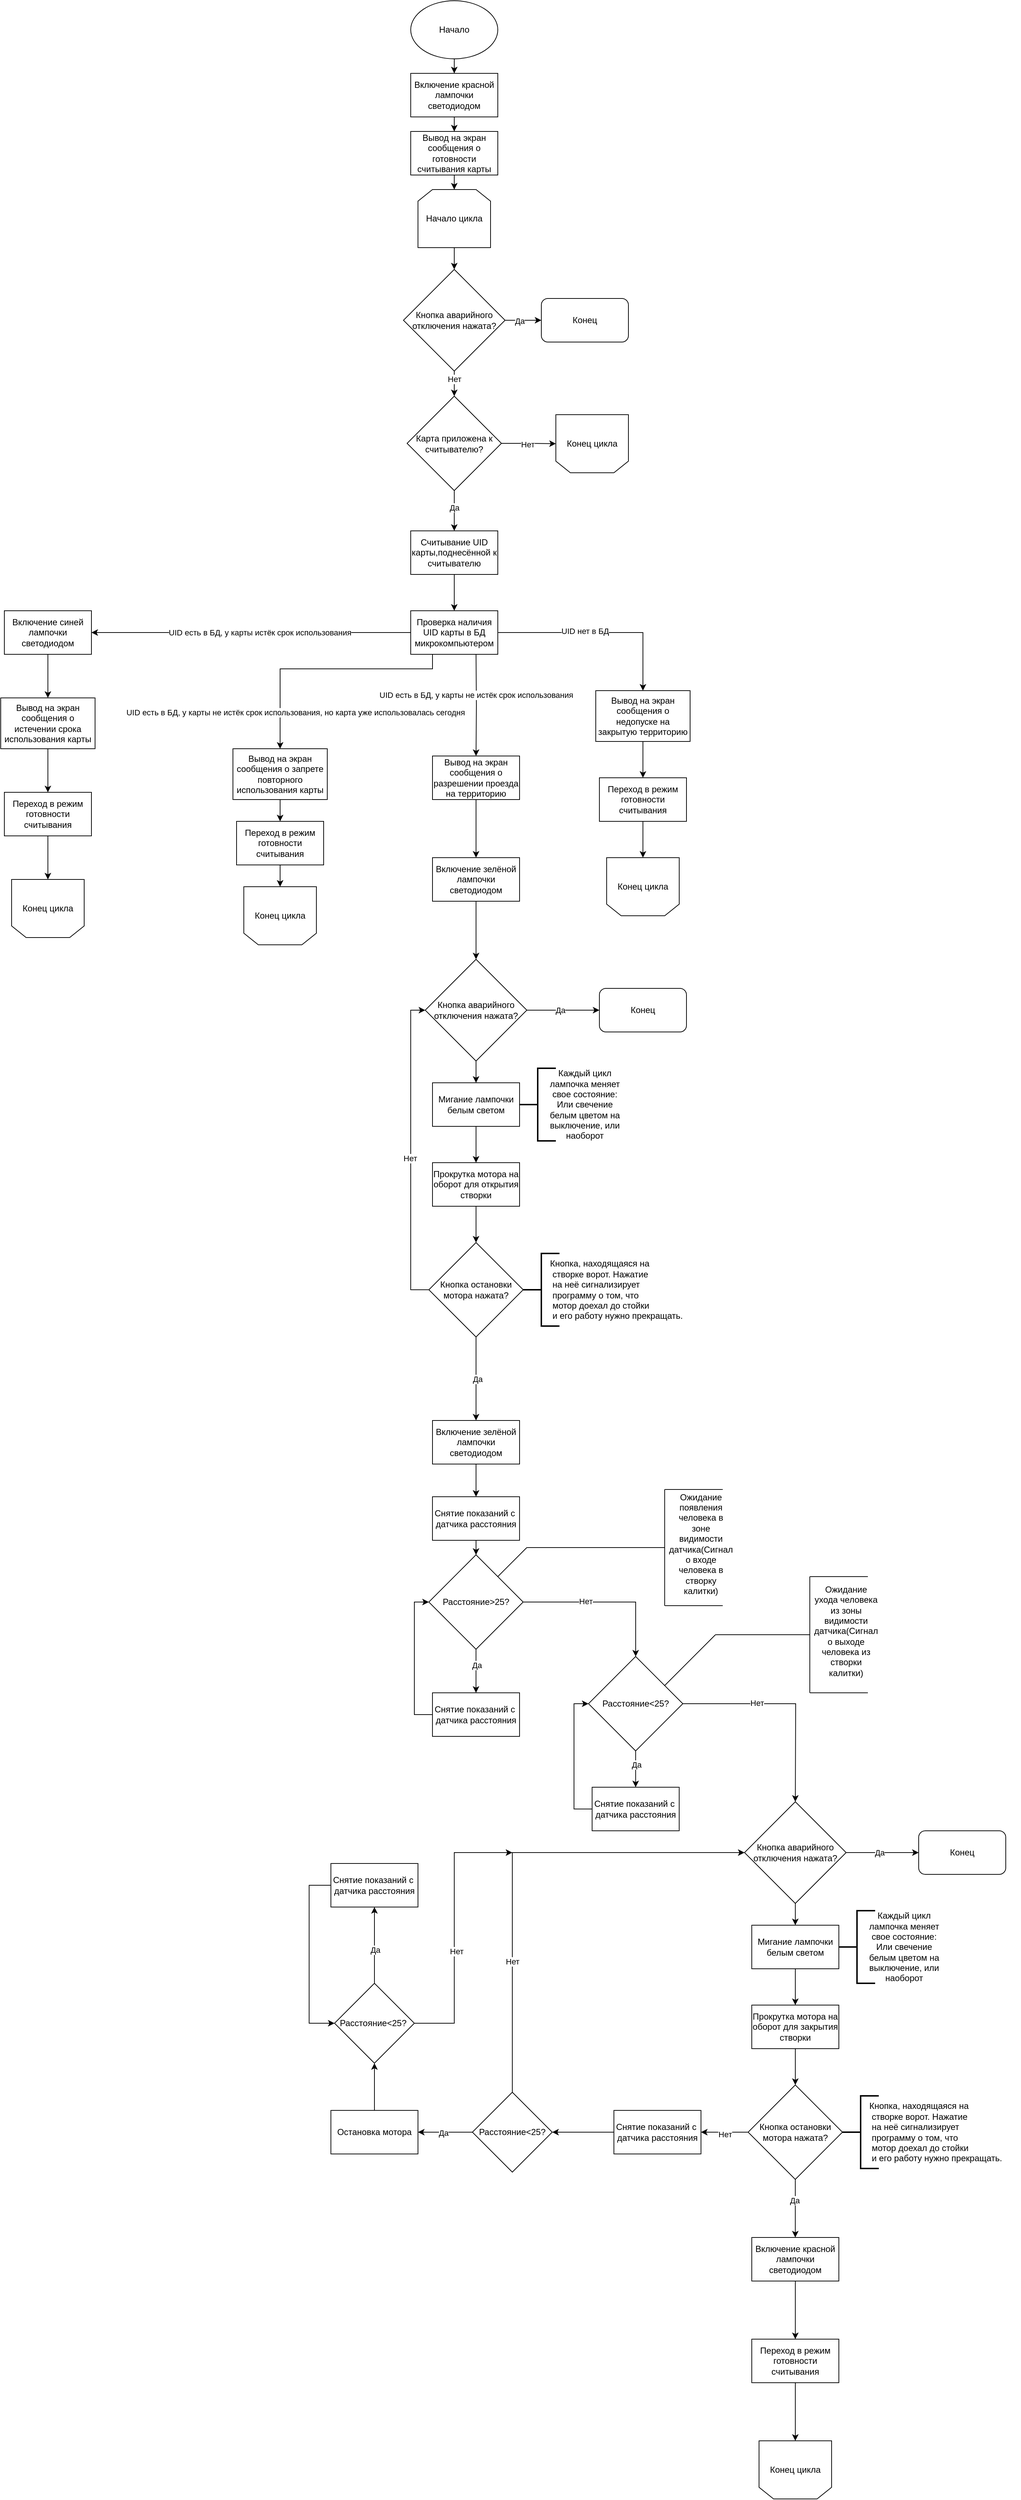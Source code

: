 <mxfile version="26.0.8">
  <diagram name="Страница — 1" id="VTpUu14SS6Ktj-Iox-bN">
    <mxGraphModel dx="2560" dy="979" grid="1" gridSize="10" guides="1" tooltips="1" connect="1" arrows="1" fold="1" page="1" pageScale="1" pageWidth="827" pageHeight="1169" math="0" shadow="0">
      <root>
        <mxCell id="0" />
        <mxCell id="1" parent="0" />
        <mxCell id="Hen97qG7PZyWvNh6N_9h-62" value="" style="edgeStyle=orthogonalEdgeStyle;rounded=0;orthogonalLoop=1;jettySize=auto;html=1;" edge="1" parent="1" source="Hen97qG7PZyWvNh6N_9h-1" target="Hen97qG7PZyWvNh6N_9h-61">
          <mxGeometry relative="1" as="geometry" />
        </mxCell>
        <mxCell id="Hen97qG7PZyWvNh6N_9h-1" value="Начало" style="ellipse;whiteSpace=wrap;html=1;" vertex="1" parent="1">
          <mxGeometry x="340" width="120" height="80" as="geometry" />
        </mxCell>
        <mxCell id="Hen97qG7PZyWvNh6N_9h-5" value="" style="edgeStyle=orthogonalEdgeStyle;rounded=0;orthogonalLoop=1;jettySize=auto;html=1;" edge="1" parent="1" source="Hen97qG7PZyWvNh6N_9h-2" target="Hen97qG7PZyWvNh6N_9h-4">
          <mxGeometry relative="1" as="geometry" />
        </mxCell>
        <mxCell id="Hen97qG7PZyWvNh6N_9h-2" value="Начало цикла" style="shape=loopLimit;whiteSpace=wrap;html=1;" vertex="1" parent="1">
          <mxGeometry x="350" y="260" width="100" height="80" as="geometry" />
        </mxCell>
        <mxCell id="Hen97qG7PZyWvNh6N_9h-7" value="" style="edgeStyle=orthogonalEdgeStyle;rounded=0;orthogonalLoop=1;jettySize=auto;html=1;" edge="1" parent="1" source="Hen97qG7PZyWvNh6N_9h-4" target="Hen97qG7PZyWvNh6N_9h-6">
          <mxGeometry relative="1" as="geometry" />
        </mxCell>
        <mxCell id="Hen97qG7PZyWvNh6N_9h-8" value="Да" style="edgeLabel;html=1;align=center;verticalAlign=middle;resizable=0;points=[];" vertex="1" connectable="0" parent="Hen97qG7PZyWvNh6N_9h-7">
          <mxGeometry x="-0.2" y="-1" relative="1" as="geometry">
            <mxPoint as="offset" />
          </mxGeometry>
        </mxCell>
        <mxCell id="Hen97qG7PZyWvNh6N_9h-10" value="" style="edgeStyle=orthogonalEdgeStyle;rounded=0;orthogonalLoop=1;jettySize=auto;html=1;" edge="1" parent="1" source="Hen97qG7PZyWvNh6N_9h-4" target="Hen97qG7PZyWvNh6N_9h-9">
          <mxGeometry relative="1" as="geometry" />
        </mxCell>
        <mxCell id="Hen97qG7PZyWvNh6N_9h-14" value="Нет" style="edgeLabel;html=1;align=center;verticalAlign=middle;resizable=0;points=[];" vertex="1" connectable="0" parent="Hen97qG7PZyWvNh6N_9h-10">
          <mxGeometry x="-0.534" relative="1" as="geometry">
            <mxPoint as="offset" />
          </mxGeometry>
        </mxCell>
        <mxCell id="Hen97qG7PZyWvNh6N_9h-4" value="Кнопка аварийного отключения нажата?" style="rhombus;whiteSpace=wrap;html=1;" vertex="1" parent="1">
          <mxGeometry x="330" y="370" width="140" height="140" as="geometry" />
        </mxCell>
        <mxCell id="Hen97qG7PZyWvNh6N_9h-6" value="Конец" style="rounded=1;whiteSpace=wrap;html=1;" vertex="1" parent="1">
          <mxGeometry x="520" y="410" width="120" height="60" as="geometry" />
        </mxCell>
        <mxCell id="Hen97qG7PZyWvNh6N_9h-12" value="" style="edgeStyle=orthogonalEdgeStyle;rounded=0;orthogonalLoop=1;jettySize=auto;html=1;" edge="1" parent="1" source="Hen97qG7PZyWvNh6N_9h-9" target="Hen97qG7PZyWvNh6N_9h-11">
          <mxGeometry relative="1" as="geometry" />
        </mxCell>
        <mxCell id="Hen97qG7PZyWvNh6N_9h-13" value="Нет" style="edgeLabel;html=1;align=center;verticalAlign=middle;resizable=0;points=[];" vertex="1" connectable="0" parent="Hen97qG7PZyWvNh6N_9h-12">
          <mxGeometry x="-0.062" y="-1" relative="1" as="geometry">
            <mxPoint as="offset" />
          </mxGeometry>
        </mxCell>
        <mxCell id="Hen97qG7PZyWvNh6N_9h-16" value="" style="edgeStyle=orthogonalEdgeStyle;rounded=0;orthogonalLoop=1;jettySize=auto;html=1;" edge="1" parent="1" source="Hen97qG7PZyWvNh6N_9h-9" target="Hen97qG7PZyWvNh6N_9h-15">
          <mxGeometry relative="1" as="geometry" />
        </mxCell>
        <mxCell id="Hen97qG7PZyWvNh6N_9h-17" value="Да" style="edgeLabel;html=1;align=center;verticalAlign=middle;resizable=0;points=[];" vertex="1" connectable="0" parent="Hen97qG7PZyWvNh6N_9h-16">
          <mxGeometry x="-0.16" relative="1" as="geometry">
            <mxPoint as="offset" />
          </mxGeometry>
        </mxCell>
        <mxCell id="Hen97qG7PZyWvNh6N_9h-9" value="Карта приложена к считывателю?" style="rhombus;whiteSpace=wrap;html=1;" vertex="1" parent="1">
          <mxGeometry x="335" y="544.5" width="130" height="130" as="geometry" />
        </mxCell>
        <mxCell id="Hen97qG7PZyWvNh6N_9h-11" value="Конец цикла" style="shape=loopLimit;whiteSpace=wrap;html=1;direction=west;" vertex="1" parent="1">
          <mxGeometry x="540" y="570" width="100" height="80" as="geometry" />
        </mxCell>
        <mxCell id="Hen97qG7PZyWvNh6N_9h-19" value="" style="edgeStyle=orthogonalEdgeStyle;rounded=0;orthogonalLoop=1;jettySize=auto;html=1;" edge="1" parent="1" source="Hen97qG7PZyWvNh6N_9h-15" target="Hen97qG7PZyWvNh6N_9h-18">
          <mxGeometry relative="1" as="geometry" />
        </mxCell>
        <mxCell id="Hen97qG7PZyWvNh6N_9h-15" value="Считывание UID карты,поднесённой к считывателю" style="rounded=0;whiteSpace=wrap;html=1;" vertex="1" parent="1">
          <mxGeometry x="340" y="730" width="120" height="60" as="geometry" />
        </mxCell>
        <mxCell id="Hen97qG7PZyWvNh6N_9h-28" value="" style="edgeStyle=orthogonalEdgeStyle;rounded=0;orthogonalLoop=1;jettySize=auto;html=1;entryX=0.5;entryY=0;entryDx=0;entryDy=0;" edge="1" parent="1" source="Hen97qG7PZyWvNh6N_9h-18" target="Hen97qG7PZyWvNh6N_9h-34">
          <mxGeometry relative="1" as="geometry">
            <mxPoint x="600" y="870" as="targetPoint" />
          </mxGeometry>
        </mxCell>
        <mxCell id="Hen97qG7PZyWvNh6N_9h-33" value="UID нет в БД" style="edgeLabel;html=1;align=center;verticalAlign=middle;resizable=0;points=[];" vertex="1" connectable="0" parent="Hen97qG7PZyWvNh6N_9h-28">
          <mxGeometry x="-0.142" y="2" relative="1" as="geometry">
            <mxPoint as="offset" />
          </mxGeometry>
        </mxCell>
        <mxCell id="Hen97qG7PZyWvNh6N_9h-47" value="" style="edgeStyle=orthogonalEdgeStyle;rounded=0;orthogonalLoop=1;jettySize=auto;html=1;exitX=0.75;exitY=1;exitDx=0;exitDy=0;entryX=0.5;entryY=0;entryDx=0;entryDy=0;" edge="1" parent="1" target="Hen97qG7PZyWvNh6N_9h-46">
          <mxGeometry relative="1" as="geometry">
            <mxPoint x="430" y="900" as="sourcePoint" />
            <mxPoint x="440" y="1030" as="targetPoint" />
            <Array as="points" />
          </mxGeometry>
        </mxCell>
        <mxCell id="Hen97qG7PZyWvNh6N_9h-48" value="UID есть в БД, у карты не истёк срок использования" style="edgeLabel;html=1;align=center;verticalAlign=middle;resizable=0;points=[];" vertex="1" connectable="0" parent="Hen97qG7PZyWvNh6N_9h-47">
          <mxGeometry x="-0.204" y="-1" relative="1" as="geometry">
            <mxPoint as="offset" />
          </mxGeometry>
        </mxCell>
        <mxCell id="Hen97qG7PZyWvNh6N_9h-50" value="" style="edgeStyle=orthogonalEdgeStyle;rounded=0;orthogonalLoop=1;jettySize=auto;html=1;" edge="1" parent="1" source="Hen97qG7PZyWvNh6N_9h-18" target="Hen97qG7PZyWvNh6N_9h-49">
          <mxGeometry relative="1" as="geometry" />
        </mxCell>
        <mxCell id="Hen97qG7PZyWvNh6N_9h-51" value="UID есть в БД, у карты истёк срок использования" style="edgeLabel;html=1;align=center;verticalAlign=middle;resizable=0;points=[];" vertex="1" connectable="0" parent="Hen97qG7PZyWvNh6N_9h-50">
          <mxGeometry x="-0.096" y="2" relative="1" as="geometry">
            <mxPoint x="-9" y="-2" as="offset" />
          </mxGeometry>
        </mxCell>
        <mxCell id="Hen97qG7PZyWvNh6N_9h-18" value="Проверка наличия UID карты в БД микрокомпьютером" style="rounded=0;whiteSpace=wrap;html=1;" vertex="1" parent="1">
          <mxGeometry x="340" y="840" width="120" height="60" as="geometry" />
        </mxCell>
        <mxCell id="Hen97qG7PZyWvNh6N_9h-39" value="" style="edgeStyle=orthogonalEdgeStyle;rounded=0;orthogonalLoop=1;jettySize=auto;html=1;" edge="1" parent="1" source="Hen97qG7PZyWvNh6N_9h-34" target="Hen97qG7PZyWvNh6N_9h-36">
          <mxGeometry relative="1" as="geometry" />
        </mxCell>
        <mxCell id="Hen97qG7PZyWvNh6N_9h-34" value="Вывод на экран сообщения о недопуске на закрытую территорию" style="rounded=0;whiteSpace=wrap;html=1;" vertex="1" parent="1">
          <mxGeometry x="595" y="950" width="130" height="70" as="geometry" />
        </mxCell>
        <mxCell id="Hen97qG7PZyWvNh6N_9h-40" value="" style="edgeStyle=orthogonalEdgeStyle;rounded=0;orthogonalLoop=1;jettySize=auto;html=1;" edge="1" parent="1" source="Hen97qG7PZyWvNh6N_9h-36" target="Hen97qG7PZyWvNh6N_9h-38">
          <mxGeometry relative="1" as="geometry" />
        </mxCell>
        <mxCell id="Hen97qG7PZyWvNh6N_9h-36" value="Переход в режим готовности считывания" style="rounded=0;whiteSpace=wrap;html=1;" vertex="1" parent="1">
          <mxGeometry x="600" y="1070" width="120" height="60" as="geometry" />
        </mxCell>
        <mxCell id="Hen97qG7PZyWvNh6N_9h-38" value="Конец цикла" style="shape=loopLimit;whiteSpace=wrap;html=1;direction=west;" vertex="1" parent="1">
          <mxGeometry x="610" y="1180" width="100" height="80" as="geometry" />
        </mxCell>
        <mxCell id="Hen97qG7PZyWvNh6N_9h-76" value="" style="edgeStyle=orthogonalEdgeStyle;rounded=0;orthogonalLoop=1;jettySize=auto;html=1;" edge="1" parent="1" source="Hen97qG7PZyWvNh6N_9h-46">
          <mxGeometry relative="1" as="geometry">
            <mxPoint x="430" y="1180" as="targetPoint" />
          </mxGeometry>
        </mxCell>
        <mxCell id="Hen97qG7PZyWvNh6N_9h-46" value="Вывод на экран сообщения о разрешении проезда на территорию" style="whiteSpace=wrap;html=1;rounded=0;" vertex="1" parent="1">
          <mxGeometry x="370" y="1040" width="120" height="60" as="geometry" />
        </mxCell>
        <mxCell id="Hen97qG7PZyWvNh6N_9h-56" value="" style="edgeStyle=orthogonalEdgeStyle;rounded=0;orthogonalLoop=1;jettySize=auto;html=1;" edge="1" parent="1" source="Hen97qG7PZyWvNh6N_9h-49" target="Hen97qG7PZyWvNh6N_9h-55">
          <mxGeometry relative="1" as="geometry" />
        </mxCell>
        <mxCell id="Hen97qG7PZyWvNh6N_9h-49" value="Включение синей лампочки светодиодом" style="whiteSpace=wrap;html=1;rounded=0;" vertex="1" parent="1">
          <mxGeometry x="-220" y="840" width="120" height="60" as="geometry" />
        </mxCell>
        <mxCell id="Hen97qG7PZyWvNh6N_9h-52" value="" style="endArrow=classic;html=1;rounded=0;exitX=0.25;exitY=1;exitDx=0;exitDy=0;entryX=0.5;entryY=0;entryDx=0;entryDy=0;" edge="1" parent="1" source="Hen97qG7PZyWvNh6N_9h-18">
          <mxGeometry width="50" height="50" relative="1" as="geometry">
            <mxPoint x="270" y="1040" as="sourcePoint" />
            <mxPoint x="160" y="1030" as="targetPoint" />
            <Array as="points">
              <mxPoint x="370" y="920" />
              <mxPoint x="160" y="920" />
            </Array>
          </mxGeometry>
        </mxCell>
        <mxCell id="Hen97qG7PZyWvNh6N_9h-54" value="UID есть в БД, у карты не истёк срок использования, но карта уже использовалась сегодня" style="edgeLabel;html=1;align=center;verticalAlign=middle;resizable=0;points=[];" vertex="1" connectable="0" parent="Hen97qG7PZyWvNh6N_9h-52">
          <mxGeometry x="-0.161" relative="1" as="geometry">
            <mxPoint x="-67" y="60" as="offset" />
          </mxGeometry>
        </mxCell>
        <mxCell id="Hen97qG7PZyWvNh6N_9h-58" value="" style="edgeStyle=orthogonalEdgeStyle;rounded=0;orthogonalLoop=1;jettySize=auto;html=1;" edge="1" parent="1" source="Hen97qG7PZyWvNh6N_9h-55" target="Hen97qG7PZyWvNh6N_9h-57">
          <mxGeometry relative="1" as="geometry" />
        </mxCell>
        <mxCell id="Hen97qG7PZyWvNh6N_9h-55" value="Вывод на экран сообщения о истечении срока использования карты" style="whiteSpace=wrap;html=1;rounded=0;" vertex="1" parent="1">
          <mxGeometry x="-225" y="960" width="130" height="70" as="geometry" />
        </mxCell>
        <mxCell id="Hen97qG7PZyWvNh6N_9h-60" value="" style="edgeStyle=orthogonalEdgeStyle;rounded=0;orthogonalLoop=1;jettySize=auto;html=1;" edge="1" parent="1" source="Hen97qG7PZyWvNh6N_9h-57" target="Hen97qG7PZyWvNh6N_9h-59">
          <mxGeometry relative="1" as="geometry" />
        </mxCell>
        <mxCell id="Hen97qG7PZyWvNh6N_9h-57" value="Переход в режим готовности считывания" style="whiteSpace=wrap;html=1;rounded=0;" vertex="1" parent="1">
          <mxGeometry x="-220" y="1090" width="120" height="60" as="geometry" />
        </mxCell>
        <mxCell id="Hen97qG7PZyWvNh6N_9h-59" value="Конец цикла" style="shape=loopLimit;whiteSpace=wrap;html=1;direction=west;" vertex="1" parent="1">
          <mxGeometry x="-210" y="1210" width="100" height="80" as="geometry" />
        </mxCell>
        <mxCell id="Hen97qG7PZyWvNh6N_9h-64" value="" style="edgeStyle=orthogonalEdgeStyle;rounded=0;orthogonalLoop=1;jettySize=auto;html=1;" edge="1" parent="1" source="Hen97qG7PZyWvNh6N_9h-61" target="Hen97qG7PZyWvNh6N_9h-63">
          <mxGeometry relative="1" as="geometry" />
        </mxCell>
        <mxCell id="Hen97qG7PZyWvNh6N_9h-61" value="Включение красной лампочки светодиодом" style="rounded=0;whiteSpace=wrap;html=1;" vertex="1" parent="1">
          <mxGeometry x="340" y="100" width="120" height="60" as="geometry" />
        </mxCell>
        <mxCell id="Hen97qG7PZyWvNh6N_9h-65" value="" style="edgeStyle=orthogonalEdgeStyle;rounded=0;orthogonalLoop=1;jettySize=auto;html=1;" edge="1" parent="1" source="Hen97qG7PZyWvNh6N_9h-63" target="Hen97qG7PZyWvNh6N_9h-2">
          <mxGeometry relative="1" as="geometry" />
        </mxCell>
        <mxCell id="Hen97qG7PZyWvNh6N_9h-63" value="Вывод на экран сообщения о готовности считывания карты" style="rounded=0;whiteSpace=wrap;html=1;" vertex="1" parent="1">
          <mxGeometry x="340" y="180" width="120" height="60" as="geometry" />
        </mxCell>
        <mxCell id="Hen97qG7PZyWvNh6N_9h-68" value="" style="edgeStyle=orthogonalEdgeStyle;rounded=0;orthogonalLoop=1;jettySize=auto;html=1;" edge="1" parent="1" source="Hen97qG7PZyWvNh6N_9h-66" target="Hen97qG7PZyWvNh6N_9h-67">
          <mxGeometry relative="1" as="geometry" />
        </mxCell>
        <mxCell id="Hen97qG7PZyWvNh6N_9h-66" value="Вывод на экран сообщения о запрете повторного использования карты" style="rounded=0;whiteSpace=wrap;html=1;" vertex="1" parent="1">
          <mxGeometry x="95" y="1030" width="130" height="70" as="geometry" />
        </mxCell>
        <mxCell id="Hen97qG7PZyWvNh6N_9h-70" value="" style="edgeStyle=orthogonalEdgeStyle;rounded=0;orthogonalLoop=1;jettySize=auto;html=1;" edge="1" parent="1" source="Hen97qG7PZyWvNh6N_9h-67" target="Hen97qG7PZyWvNh6N_9h-69">
          <mxGeometry relative="1" as="geometry" />
        </mxCell>
        <mxCell id="Hen97qG7PZyWvNh6N_9h-67" value="Переход в режим готовности считывания" style="rounded=0;whiteSpace=wrap;html=1;" vertex="1" parent="1">
          <mxGeometry x="100" y="1130" width="120" height="60" as="geometry" />
        </mxCell>
        <mxCell id="Hen97qG7PZyWvNh6N_9h-69" value="Конец цикла" style="shape=loopLimit;whiteSpace=wrap;html=1;direction=west;" vertex="1" parent="1">
          <mxGeometry x="110" y="1220" width="100" height="80" as="geometry" />
        </mxCell>
        <mxCell id="Hen97qG7PZyWvNh6N_9h-79" value="" style="edgeStyle=orthogonalEdgeStyle;rounded=0;orthogonalLoop=1;jettySize=auto;html=1;" edge="1" parent="1" source="Hen97qG7PZyWvNh6N_9h-77">
          <mxGeometry relative="1" as="geometry">
            <mxPoint x="430" y="1320" as="targetPoint" />
          </mxGeometry>
        </mxCell>
        <mxCell id="Hen97qG7PZyWvNh6N_9h-77" value="Включение зелёной лампочки светодиодом" style="rounded=0;whiteSpace=wrap;html=1;" vertex="1" parent="1">
          <mxGeometry x="370" y="1180" width="120" height="60" as="geometry" />
        </mxCell>
        <mxCell id="Hen97qG7PZyWvNh6N_9h-85" style="edgeStyle=orthogonalEdgeStyle;rounded=0;orthogonalLoop=1;jettySize=auto;html=1;entryX=0;entryY=0.5;entryDx=0;entryDy=0;" edge="1" parent="1" source="Hen97qG7PZyWvNh6N_9h-80" target="Hen97qG7PZyWvNh6N_9h-82">
          <mxGeometry relative="1" as="geometry" />
        </mxCell>
        <mxCell id="Hen97qG7PZyWvNh6N_9h-86" value="Да" style="edgeLabel;html=1;align=center;verticalAlign=middle;resizable=0;points=[];" vertex="1" connectable="0" parent="Hen97qG7PZyWvNh6N_9h-85">
          <mxGeometry x="-0.095" relative="1" as="geometry">
            <mxPoint as="offset" />
          </mxGeometry>
        </mxCell>
        <mxCell id="Hen97qG7PZyWvNh6N_9h-103" value="" style="edgeStyle=orthogonalEdgeStyle;rounded=0;orthogonalLoop=1;jettySize=auto;html=1;" edge="1" parent="1" source="Hen97qG7PZyWvNh6N_9h-80" target="Hen97qG7PZyWvNh6N_9h-102">
          <mxGeometry relative="1" as="geometry" />
        </mxCell>
        <mxCell id="Hen97qG7PZyWvNh6N_9h-80" value="Кнопка аварийного отключения нажата?" style="rhombus;whiteSpace=wrap;html=1;" vertex="1" parent="1">
          <mxGeometry x="360" y="1320" width="140" height="140" as="geometry" />
        </mxCell>
        <mxCell id="Hen97qG7PZyWvNh6N_9h-82" value="Конец" style="rounded=1;whiteSpace=wrap;html=1;" vertex="1" parent="1">
          <mxGeometry x="600" y="1360" width="120" height="60" as="geometry" />
        </mxCell>
        <mxCell id="Hen97qG7PZyWvNh6N_9h-92" value="" style="edgeStyle=orthogonalEdgeStyle;rounded=0;orthogonalLoop=1;jettySize=auto;html=1;" edge="1" parent="1" source="Hen97qG7PZyWvNh6N_9h-87" target="Hen97qG7PZyWvNh6N_9h-91">
          <mxGeometry relative="1" as="geometry" />
        </mxCell>
        <mxCell id="Hen97qG7PZyWvNh6N_9h-87" value="Прокрутка мотора на оборот для открытия створки" style="whiteSpace=wrap;html=1;" vertex="1" parent="1">
          <mxGeometry x="370" y="1600" width="120" height="60" as="geometry" />
        </mxCell>
        <mxCell id="Hen97qG7PZyWvNh6N_9h-93" style="edgeStyle=orthogonalEdgeStyle;rounded=0;orthogonalLoop=1;jettySize=auto;html=1;entryX=0;entryY=0.5;entryDx=0;entryDy=0;" edge="1" parent="1" source="Hen97qG7PZyWvNh6N_9h-91" target="Hen97qG7PZyWvNh6N_9h-80">
          <mxGeometry relative="1" as="geometry">
            <mxPoint x="280" y="1470" as="targetPoint" />
            <Array as="points">
              <mxPoint x="340" y="1775" />
              <mxPoint x="340" y="1390" />
            </Array>
          </mxGeometry>
        </mxCell>
        <mxCell id="Hen97qG7PZyWvNh6N_9h-94" value="Нет" style="edgeLabel;html=1;align=center;verticalAlign=middle;resizable=0;points=[];" vertex="1" connectable="0" parent="Hen97qG7PZyWvNh6N_9h-93">
          <mxGeometry x="-0.041" y="1" relative="1" as="geometry">
            <mxPoint as="offset" />
          </mxGeometry>
        </mxCell>
        <mxCell id="Hen97qG7PZyWvNh6N_9h-101" value="" style="edgeStyle=orthogonalEdgeStyle;rounded=0;orthogonalLoop=1;jettySize=auto;html=1;" edge="1" parent="1" source="Hen97qG7PZyWvNh6N_9h-91" target="Hen97qG7PZyWvNh6N_9h-100">
          <mxGeometry relative="1" as="geometry" />
        </mxCell>
        <mxCell id="Hen97qG7PZyWvNh6N_9h-187" value="Да" style="edgeLabel;html=1;align=center;verticalAlign=middle;resizable=0;points=[];" vertex="1" connectable="0" parent="Hen97qG7PZyWvNh6N_9h-101">
          <mxGeometry x="0.011" y="2" relative="1" as="geometry">
            <mxPoint as="offset" />
          </mxGeometry>
        </mxCell>
        <mxCell id="Hen97qG7PZyWvNh6N_9h-91" value="Кнопка остановки мотора нажата?" style="rhombus;whiteSpace=wrap;html=1;" vertex="1" parent="1">
          <mxGeometry x="365" y="1710" width="130" height="130" as="geometry" />
        </mxCell>
        <mxCell id="Hen97qG7PZyWvNh6N_9h-95" value="" style="strokeWidth=2;html=1;shape=mxgraph.flowchart.annotation_2;align=left;labelPosition=right;pointerEvents=1;" vertex="1" parent="1">
          <mxGeometry x="495" y="1725" width="50" height="100" as="geometry" />
        </mxCell>
        <mxCell id="Hen97qG7PZyWvNh6N_9h-96" value="&lt;font style=&quot;background-color: light-dark(#ffffff, var(--ge-dark-color, #121212));&quot;&gt;Кнопка, находящаяся на&lt;/font&gt;&lt;div&gt;&lt;div style=&quot;&quot;&gt;&lt;span style=&quot;background-color: light-dark(#ffffff, var(--ge-dark-color, #121212)); color: light-dark(rgb(0, 0, 0), rgb(255, 255, 255));&quot;&gt;&amp;nbsp;створке ворот.&amp;nbsp;&lt;/span&gt;&lt;span style=&quot;background-color: light-dark(#ffffff, var(--ge-dark-color, #121212)); color: light-dark(rgb(0, 0, 0), rgb(255, 255, 255));&quot;&gt;Нажатие&lt;/span&gt;&lt;/div&gt;&lt;div style=&quot;&quot;&gt;&lt;span style=&quot;background-color: light-dark(#ffffff, var(--ge-dark-color, #121212)); color: light-dark(rgb(0, 0, 0), rgb(255, 255, 255));&quot;&gt;&amp;nbsp;на неё сигнализирует&lt;/span&gt;&lt;/div&gt;&lt;div style=&quot;&quot;&gt;&lt;span style=&quot;background-color: light-dark(#ffffff, var(--ge-dark-color, #121212)); color: light-dark(rgb(0, 0, 0), rgb(255, 255, 255));&quot;&gt;&amp;nbsp;программу о том, что&lt;/span&gt;&lt;/div&gt;&lt;div style=&quot;&quot;&gt;&lt;span style=&quot;background-color: light-dark(#ffffff, var(--ge-dark-color, #121212)); color: light-dark(rgb(0, 0, 0), rgb(255, 255, 255));&quot;&gt;&amp;nbsp;мотор доехал до стойки&lt;/span&gt;&lt;/div&gt;&lt;div style=&quot;&quot;&gt;&lt;span style=&quot;background-color: light-dark(#ffffff, var(--ge-dark-color, #121212)); color: light-dark(rgb(0, 0, 0), rgb(255, 255, 255));&quot;&gt;&amp;nbsp;и его работу нужно прекращать.&lt;/span&gt;&lt;/div&gt;&lt;/div&gt;" style="text;html=1;align=left;verticalAlign=middle;resizable=0;points=[];autosize=1;strokeColor=none;fillColor=none;fontStyle=0;perimeterSpacing=0;labelPosition=center;verticalLabelPosition=middle;container=0;flipV=1;flipH=1;" vertex="1" parent="1">
          <mxGeometry x="530" y="1725" width="210" height="100" as="geometry" />
        </mxCell>
        <mxCell id="Hen97qG7PZyWvNh6N_9h-167" value="" style="edgeStyle=orthogonalEdgeStyle;rounded=0;orthogonalLoop=1;jettySize=auto;html=1;" edge="1" parent="1" source="Hen97qG7PZyWvNh6N_9h-100" target="Hen97qG7PZyWvNh6N_9h-137">
          <mxGeometry relative="1" as="geometry" />
        </mxCell>
        <mxCell id="Hen97qG7PZyWvNh6N_9h-100" value="Включение зелёной лампочки светодиодом" style="whiteSpace=wrap;html=1;" vertex="1" parent="1">
          <mxGeometry x="370" y="1955" width="120" height="60" as="geometry" />
        </mxCell>
        <mxCell id="Hen97qG7PZyWvNh6N_9h-104" value="" style="edgeStyle=orthogonalEdgeStyle;rounded=0;orthogonalLoop=1;jettySize=auto;html=1;" edge="1" parent="1" source="Hen97qG7PZyWvNh6N_9h-102" target="Hen97qG7PZyWvNh6N_9h-87">
          <mxGeometry relative="1" as="geometry" />
        </mxCell>
        <mxCell id="Hen97qG7PZyWvNh6N_9h-102" value="Мигание лампочки белым светом" style="rounded=0;whiteSpace=wrap;html=1;" vertex="1" parent="1">
          <mxGeometry x="370" y="1490" width="120" height="60" as="geometry" />
        </mxCell>
        <mxCell id="Hen97qG7PZyWvNh6N_9h-105" value="" style="strokeWidth=2;html=1;shape=mxgraph.flowchart.annotation_2;align=left;labelPosition=right;pointerEvents=1;" vertex="1" parent="1">
          <mxGeometry x="490" y="1470" width="50" height="100" as="geometry" />
        </mxCell>
        <mxCell id="Hen97qG7PZyWvNh6N_9h-106" value="Каждый цикл лампочка меняет свое состояние:&lt;div&gt;Или свечение белым цветом на выключение, или наоборот&lt;/div&gt;" style="text;html=1;align=center;verticalAlign=middle;whiteSpace=wrap;rounded=0;" vertex="1" parent="1">
          <mxGeometry x="525" y="1487.5" width="110" height="65" as="geometry" />
        </mxCell>
        <mxCell id="Hen97qG7PZyWvNh6N_9h-136" value="" style="edgeStyle=orthogonalEdgeStyle;rounded=0;orthogonalLoop=1;jettySize=auto;html=1;" edge="1" parent="1" source="Hen97qG7PZyWvNh6N_9h-137" target="Hen97qG7PZyWvNh6N_9h-142">
          <mxGeometry relative="1" as="geometry" />
        </mxCell>
        <mxCell id="Hen97qG7PZyWvNh6N_9h-137" value="Снятие показаний с&amp;nbsp; датчика расстояния" style="rounded=0;whiteSpace=wrap;html=1;" vertex="1" parent="1">
          <mxGeometry x="369.96" y="2060" width="120" height="60" as="geometry" />
        </mxCell>
        <mxCell id="Hen97qG7PZyWvNh6N_9h-138" value="" style="edgeStyle=orthogonalEdgeStyle;rounded=0;orthogonalLoop=1;jettySize=auto;html=1;" edge="1" parent="1" source="Hen97qG7PZyWvNh6N_9h-142" target="Hen97qG7PZyWvNh6N_9h-145">
          <mxGeometry relative="1" as="geometry" />
        </mxCell>
        <mxCell id="Hen97qG7PZyWvNh6N_9h-139" value="Нет" style="edgeLabel;html=1;align=center;verticalAlign=middle;resizable=0;points=[];" vertex="1" connectable="0" parent="Hen97qG7PZyWvNh6N_9h-138">
          <mxGeometry x="-0.257" y="1" relative="1" as="geometry">
            <mxPoint as="offset" />
          </mxGeometry>
        </mxCell>
        <mxCell id="Hen97qG7PZyWvNh6N_9h-140" style="edgeStyle=orthogonalEdgeStyle;rounded=0;orthogonalLoop=1;jettySize=auto;html=1;entryX=0.5;entryY=0;entryDx=0;entryDy=0;" edge="1" parent="1" source="Hen97qG7PZyWvNh6N_9h-142" target="Hen97qG7PZyWvNh6N_9h-147">
          <mxGeometry relative="1" as="geometry" />
        </mxCell>
        <mxCell id="Hen97qG7PZyWvNh6N_9h-141" value="Да" style="edgeLabel;html=1;align=center;verticalAlign=middle;resizable=0;points=[];" vertex="1" connectable="0" parent="Hen97qG7PZyWvNh6N_9h-140">
          <mxGeometry x="-0.262" y="1" relative="1" as="geometry">
            <mxPoint as="offset" />
          </mxGeometry>
        </mxCell>
        <mxCell id="Hen97qG7PZyWvNh6N_9h-142" value="Расстояние&amp;gt;25?" style="rhombus;whiteSpace=wrap;html=1;" vertex="1" parent="1">
          <mxGeometry x="364.96" y="2140" width="130" height="130" as="geometry" />
        </mxCell>
        <mxCell id="Hen97qG7PZyWvNh6N_9h-143" style="edgeStyle=orthogonalEdgeStyle;rounded=0;orthogonalLoop=1;jettySize=auto;html=1;" edge="1" parent="1" source="Hen97qG7PZyWvNh6N_9h-145">
          <mxGeometry relative="1" as="geometry">
            <mxPoint x="870" y="2480" as="targetPoint" />
          </mxGeometry>
        </mxCell>
        <mxCell id="Hen97qG7PZyWvNh6N_9h-144" value="Нет" style="edgeLabel;html=1;align=center;verticalAlign=middle;resizable=0;points=[];" vertex="1" connectable="0" parent="Hen97qG7PZyWvNh6N_9h-143">
          <mxGeometry x="-0.303" y="1" relative="1" as="geometry">
            <mxPoint as="offset" />
          </mxGeometry>
        </mxCell>
        <mxCell id="Hen97qG7PZyWvNh6N_9h-145" value="Расстояние&amp;lt;25?" style="rhombus;whiteSpace=wrap;html=1;" vertex="1" parent="1">
          <mxGeometry x="584.96" y="2280" width="130" height="130" as="geometry" />
        </mxCell>
        <mxCell id="Hen97qG7PZyWvNh6N_9h-146" style="edgeStyle=orthogonalEdgeStyle;rounded=0;orthogonalLoop=1;jettySize=auto;html=1;entryX=0;entryY=0.5;entryDx=0;entryDy=0;exitX=0;exitY=0.5;exitDx=0;exitDy=0;" edge="1" parent="1" source="Hen97qG7PZyWvNh6N_9h-147" target="Hen97qG7PZyWvNh6N_9h-142">
          <mxGeometry relative="1" as="geometry" />
        </mxCell>
        <mxCell id="Hen97qG7PZyWvNh6N_9h-147" value="Снятие показаний с&amp;nbsp; датчика расстояния" style="rounded=0;whiteSpace=wrap;html=1;" vertex="1" parent="1">
          <mxGeometry x="369.96" y="2330" width="120" height="60" as="geometry" />
        </mxCell>
        <mxCell id="Hen97qG7PZyWvNh6N_9h-148" style="edgeStyle=orthogonalEdgeStyle;rounded=0;orthogonalLoop=1;jettySize=auto;html=1;entryX=0;entryY=0.5;entryDx=0;entryDy=0;exitX=0;exitY=0.5;exitDx=0;exitDy=0;" edge="1" parent="1" source="Hen97qG7PZyWvNh6N_9h-149" target="Hen97qG7PZyWvNh6N_9h-145">
          <mxGeometry relative="1" as="geometry" />
        </mxCell>
        <mxCell id="Hen97qG7PZyWvNh6N_9h-149" value="Снятие показаний с&amp;nbsp; датчика расстояния" style="rounded=0;whiteSpace=wrap;html=1;" vertex="1" parent="1">
          <mxGeometry x="589.96" y="2460" width="120" height="60" as="geometry" />
        </mxCell>
        <mxCell id="Hen97qG7PZyWvNh6N_9h-150" style="edgeStyle=orthogonalEdgeStyle;rounded=0;orthogonalLoop=1;jettySize=auto;html=1;entryX=0.5;entryY=0;entryDx=0;entryDy=0;" edge="1" parent="1" source="Hen97qG7PZyWvNh6N_9h-145" target="Hen97qG7PZyWvNh6N_9h-149">
          <mxGeometry relative="1" as="geometry" />
        </mxCell>
        <mxCell id="Hen97qG7PZyWvNh6N_9h-151" value="Да" style="edgeLabel;html=1;align=center;verticalAlign=middle;resizable=0;points=[];" vertex="1" connectable="0" parent="Hen97qG7PZyWvNh6N_9h-150">
          <mxGeometry x="-0.259" y="1" relative="1" as="geometry">
            <mxPoint as="offset" />
          </mxGeometry>
        </mxCell>
        <mxCell id="Hen97qG7PZyWvNh6N_9h-154" value="" style="endArrow=none;html=1;rounded=0;" edge="1" parent="1">
          <mxGeometry width="50" height="50" relative="1" as="geometry">
            <mxPoint x="459.96" y="2170" as="sourcePoint" />
            <mxPoint x="499.96" y="2130" as="targetPoint" />
          </mxGeometry>
        </mxCell>
        <mxCell id="Hen97qG7PZyWvNh6N_9h-155" value="" style="endArrow=none;html=1;rounded=0;" edge="1" parent="1">
          <mxGeometry width="50" height="50" relative="1" as="geometry">
            <mxPoint x="499.96" y="2130" as="sourcePoint" />
            <mxPoint x="689.96" y="2130" as="targetPoint" />
          </mxGeometry>
        </mxCell>
        <mxCell id="Hen97qG7PZyWvNh6N_9h-156" value="" style="endArrow=none;html=1;rounded=0;" edge="1" parent="1">
          <mxGeometry width="50" height="50" relative="1" as="geometry">
            <mxPoint x="689.96" y="2210" as="sourcePoint" />
            <mxPoint x="689.96" y="2050" as="targetPoint" />
            <Array as="points">
              <mxPoint x="689.96" y="2120" />
            </Array>
          </mxGeometry>
        </mxCell>
        <mxCell id="Hen97qG7PZyWvNh6N_9h-157" value="Ожидание появления человека в зоне видимости датчика(Сигнал о входе человека в створку калитки)" style="text;html=1;align=center;verticalAlign=middle;whiteSpace=wrap;rounded=0;" vertex="1" parent="1">
          <mxGeometry x="709.96" y="2110" width="60" height="30" as="geometry" />
        </mxCell>
        <mxCell id="Hen97qG7PZyWvNh6N_9h-158" value="" style="endArrow=none;html=1;rounded=0;" edge="1" parent="1">
          <mxGeometry width="50" height="50" relative="1" as="geometry">
            <mxPoint x="689.96" y="2050" as="sourcePoint" />
            <mxPoint x="769.96" y="2050" as="targetPoint" />
          </mxGeometry>
        </mxCell>
        <mxCell id="Hen97qG7PZyWvNh6N_9h-159" value="" style="endArrow=none;html=1;rounded=0;" edge="1" parent="1">
          <mxGeometry width="50" height="50" relative="1" as="geometry">
            <mxPoint x="689.96" y="2210" as="sourcePoint" />
            <mxPoint x="769.96" y="2210" as="targetPoint" />
          </mxGeometry>
        </mxCell>
        <mxCell id="Hen97qG7PZyWvNh6N_9h-160" value="" style="endArrow=none;html=1;rounded=0;" edge="1" parent="1">
          <mxGeometry width="50" height="50" relative="1" as="geometry">
            <mxPoint x="689.96" y="2320" as="sourcePoint" />
            <mxPoint x="759.96" y="2250" as="targetPoint" />
          </mxGeometry>
        </mxCell>
        <mxCell id="Hen97qG7PZyWvNh6N_9h-161" value="" style="endArrow=none;html=1;rounded=0;" edge="1" parent="1">
          <mxGeometry width="50" height="50" relative="1" as="geometry">
            <mxPoint x="759.96" y="2250" as="sourcePoint" />
            <mxPoint x="889.96" y="2250" as="targetPoint" />
          </mxGeometry>
        </mxCell>
        <mxCell id="Hen97qG7PZyWvNh6N_9h-162" value="" style="endArrow=none;html=1;rounded=0;" edge="1" parent="1">
          <mxGeometry width="50" height="50" relative="1" as="geometry">
            <mxPoint x="889.96" y="2330" as="sourcePoint" />
            <mxPoint x="889.96" y="2170" as="targetPoint" />
            <Array as="points">
              <mxPoint x="889.96" y="2250" />
            </Array>
          </mxGeometry>
        </mxCell>
        <mxCell id="Hen97qG7PZyWvNh6N_9h-163" value="" style="endArrow=none;html=1;rounded=0;" edge="1" parent="1">
          <mxGeometry width="50" height="50" relative="1" as="geometry">
            <mxPoint x="889.96" y="2330" as="sourcePoint" />
            <mxPoint x="969.96" y="2330" as="targetPoint" />
          </mxGeometry>
        </mxCell>
        <mxCell id="Hen97qG7PZyWvNh6N_9h-164" value="" style="endArrow=none;html=1;rounded=0;" edge="1" parent="1">
          <mxGeometry width="50" height="50" relative="1" as="geometry">
            <mxPoint x="889.96" y="2170" as="sourcePoint" />
            <mxPoint x="969.96" y="2170" as="targetPoint" />
          </mxGeometry>
        </mxCell>
        <mxCell id="Hen97qG7PZyWvNh6N_9h-165" value="Ожидание ухода человека из зоны видимости датчика(Сигнал о выходе человека из створки калитки)" style="text;html=1;align=center;verticalAlign=middle;whiteSpace=wrap;rounded=0;" vertex="1" parent="1">
          <mxGeometry x="909.96" y="2230" width="60" height="30" as="geometry" />
        </mxCell>
        <mxCell id="Hen97qG7PZyWvNh6N_9h-168" style="edgeStyle=orthogonalEdgeStyle;rounded=0;orthogonalLoop=1;jettySize=auto;html=1;entryX=0;entryY=0.5;entryDx=0;entryDy=0;" edge="1" parent="1" source="Hen97qG7PZyWvNh6N_9h-171" target="Hen97qG7PZyWvNh6N_9h-172">
          <mxGeometry relative="1" as="geometry" />
        </mxCell>
        <mxCell id="Hen97qG7PZyWvNh6N_9h-169" value="Да" style="edgeLabel;html=1;align=center;verticalAlign=middle;resizable=0;points=[];" vertex="1" connectable="0" parent="Hen97qG7PZyWvNh6N_9h-168">
          <mxGeometry x="-0.095" relative="1" as="geometry">
            <mxPoint as="offset" />
          </mxGeometry>
        </mxCell>
        <mxCell id="Hen97qG7PZyWvNh6N_9h-170" value="" style="edgeStyle=orthogonalEdgeStyle;rounded=0;orthogonalLoop=1;jettySize=auto;html=1;" edge="1" parent="1" source="Hen97qG7PZyWvNh6N_9h-171" target="Hen97qG7PZyWvNh6N_9h-180">
          <mxGeometry relative="1" as="geometry" />
        </mxCell>
        <mxCell id="Hen97qG7PZyWvNh6N_9h-171" value="Кнопка аварийного отключения нажата?" style="rhombus;whiteSpace=wrap;html=1;" vertex="1" parent="1">
          <mxGeometry x="800" y="2480" width="140" height="140" as="geometry" />
        </mxCell>
        <mxCell id="Hen97qG7PZyWvNh6N_9h-172" value="Конец" style="rounded=1;whiteSpace=wrap;html=1;" vertex="1" parent="1">
          <mxGeometry x="1040" y="2520" width="120" height="60" as="geometry" />
        </mxCell>
        <mxCell id="Hen97qG7PZyWvNh6N_9h-173" value="" style="edgeStyle=orthogonalEdgeStyle;rounded=0;orthogonalLoop=1;jettySize=auto;html=1;" edge="1" parent="1" source="Hen97qG7PZyWvNh6N_9h-174">
          <mxGeometry relative="1" as="geometry">
            <mxPoint x="870" y="2870" as="targetPoint" />
          </mxGeometry>
        </mxCell>
        <mxCell id="Hen97qG7PZyWvNh6N_9h-174" value="Прокрутка мотора на оборот для закрытия створки" style="whiteSpace=wrap;html=1;" vertex="1" parent="1">
          <mxGeometry x="810" y="2760" width="120" height="60" as="geometry" />
        </mxCell>
        <mxCell id="Hen97qG7PZyWvNh6N_9h-177" value="" style="strokeWidth=2;html=1;shape=mxgraph.flowchart.annotation_2;align=left;labelPosition=right;pointerEvents=1;" vertex="1" parent="1">
          <mxGeometry x="935" y="2885" width="50" height="100" as="geometry" />
        </mxCell>
        <mxCell id="Hen97qG7PZyWvNh6N_9h-178" value="&lt;font style=&quot;background-color: light-dark(#ffffff, var(--ge-dark-color, #121212));&quot;&gt;Кнопка, находящаяся на&lt;/font&gt;&lt;div&gt;&lt;div style=&quot;&quot;&gt;&lt;span style=&quot;background-color: light-dark(#ffffff, var(--ge-dark-color, #121212)); color: light-dark(rgb(0, 0, 0), rgb(255, 255, 255));&quot;&gt;&amp;nbsp;створке ворот.&amp;nbsp;&lt;/span&gt;&lt;span style=&quot;background-color: light-dark(#ffffff, var(--ge-dark-color, #121212)); color: light-dark(rgb(0, 0, 0), rgb(255, 255, 255));&quot;&gt;Нажатие&lt;/span&gt;&lt;/div&gt;&lt;div style=&quot;&quot;&gt;&lt;span style=&quot;background-color: light-dark(#ffffff, var(--ge-dark-color, #121212)); color: light-dark(rgb(0, 0, 0), rgb(255, 255, 255));&quot;&gt;&amp;nbsp;на неё сигнализирует&lt;/span&gt;&lt;/div&gt;&lt;div style=&quot;&quot;&gt;&lt;span style=&quot;background-color: light-dark(#ffffff, var(--ge-dark-color, #121212)); color: light-dark(rgb(0, 0, 0), rgb(255, 255, 255));&quot;&gt;&amp;nbsp;программу о том, что&lt;/span&gt;&lt;/div&gt;&lt;div style=&quot;&quot;&gt;&lt;span style=&quot;background-color: light-dark(#ffffff, var(--ge-dark-color, #121212)); color: light-dark(rgb(0, 0, 0), rgb(255, 255, 255));&quot;&gt;&amp;nbsp;мотор доехал до стойки&lt;/span&gt;&lt;/div&gt;&lt;div style=&quot;&quot;&gt;&lt;span style=&quot;background-color: light-dark(#ffffff, var(--ge-dark-color, #121212)); color: light-dark(rgb(0, 0, 0), rgb(255, 255, 255));&quot;&gt;&amp;nbsp;и его работу нужно прекращать.&lt;/span&gt;&lt;/div&gt;&lt;/div&gt;" style="text;html=1;align=left;verticalAlign=middle;resizable=0;points=[];autosize=1;strokeColor=none;fillColor=none;fontStyle=0;perimeterSpacing=0;labelPosition=center;verticalLabelPosition=middle;container=0;flipV=1;flipH=1;" vertex="1" parent="1">
          <mxGeometry x="970" y="2885" width="210" height="100" as="geometry" />
        </mxCell>
        <mxCell id="Hen97qG7PZyWvNh6N_9h-179" value="" style="edgeStyle=orthogonalEdgeStyle;rounded=0;orthogonalLoop=1;jettySize=auto;html=1;" edge="1" parent="1" source="Hen97qG7PZyWvNh6N_9h-180" target="Hen97qG7PZyWvNh6N_9h-174">
          <mxGeometry relative="1" as="geometry" />
        </mxCell>
        <mxCell id="Hen97qG7PZyWvNh6N_9h-180" value="Мигание лампочки белым светом" style="rounded=0;whiteSpace=wrap;html=1;" vertex="1" parent="1">
          <mxGeometry x="810" y="2650" width="120" height="60" as="geometry" />
        </mxCell>
        <mxCell id="Hen97qG7PZyWvNh6N_9h-181" value="" style="strokeWidth=2;html=1;shape=mxgraph.flowchart.annotation_2;align=left;labelPosition=right;pointerEvents=1;" vertex="1" parent="1">
          <mxGeometry x="930" y="2630" width="50" height="100" as="geometry" />
        </mxCell>
        <mxCell id="Hen97qG7PZyWvNh6N_9h-182" value="Каждый цикл лампочка меняет свое состояние:&lt;div&gt;Или свечение белым цветом на выключение, или наоборот&lt;/div&gt;" style="text;html=1;align=center;verticalAlign=middle;whiteSpace=wrap;rounded=0;" vertex="1" parent="1">
          <mxGeometry x="965" y="2647.5" width="110" height="65" as="geometry" />
        </mxCell>
        <mxCell id="Hen97qG7PZyWvNh6N_9h-186" value="" style="edgeStyle=orthogonalEdgeStyle;rounded=0;orthogonalLoop=1;jettySize=auto;html=1;" edge="1" parent="1" source="Hen97qG7PZyWvNh6N_9h-184" target="Hen97qG7PZyWvNh6N_9h-185">
          <mxGeometry relative="1" as="geometry" />
        </mxCell>
        <mxCell id="Hen97qG7PZyWvNh6N_9h-188" value="Да" style="edgeLabel;html=1;align=center;verticalAlign=middle;resizable=0;points=[];" vertex="1" connectable="0" parent="Hen97qG7PZyWvNh6N_9h-186">
          <mxGeometry x="-0.279" y="-1" relative="1" as="geometry">
            <mxPoint as="offset" />
          </mxGeometry>
        </mxCell>
        <mxCell id="Hen97qG7PZyWvNh6N_9h-192" value="" style="edgeStyle=orthogonalEdgeStyle;rounded=0;orthogonalLoop=1;jettySize=auto;html=1;" edge="1" parent="1" source="Hen97qG7PZyWvNh6N_9h-184">
          <mxGeometry relative="1" as="geometry">
            <mxPoint x="740" y="2935" as="targetPoint" />
          </mxGeometry>
        </mxCell>
        <mxCell id="Hen97qG7PZyWvNh6N_9h-193" value="Нет" style="edgeLabel;html=1;align=center;verticalAlign=middle;resizable=0;points=[];" vertex="1" connectable="0" parent="Hen97qG7PZyWvNh6N_9h-192">
          <mxGeometry x="0.009" y="2" relative="1" as="geometry">
            <mxPoint as="offset" />
          </mxGeometry>
        </mxCell>
        <mxCell id="Hen97qG7PZyWvNh6N_9h-184" value="Кнопка остановки мотора нажата?" style="rhombus;whiteSpace=wrap;html=1;" vertex="1" parent="1">
          <mxGeometry x="804.96" y="2870" width="130" height="130" as="geometry" />
        </mxCell>
        <mxCell id="Hen97qG7PZyWvNh6N_9h-215" value="" style="edgeStyle=orthogonalEdgeStyle;rounded=0;orthogonalLoop=1;jettySize=auto;html=1;" edge="1" parent="1" source="Hen97qG7PZyWvNh6N_9h-185" target="Hen97qG7PZyWvNh6N_9h-213">
          <mxGeometry relative="1" as="geometry" />
        </mxCell>
        <mxCell id="Hen97qG7PZyWvNh6N_9h-185" value="&lt;span style=&quot;color: rgb(0, 0, 0); font-family: Helvetica; font-size: 12px; font-style: normal; font-variant-ligatures: normal; font-variant-caps: normal; font-weight: 400; letter-spacing: normal; orphans: 2; text-align: center; text-indent: 0px; text-transform: none; widows: 2; word-spacing: 0px; -webkit-text-stroke-width: 0px; white-space: normal; background-color: rgb(251, 251, 251); text-decoration-thickness: initial; text-decoration-style: initial; text-decoration-color: initial; float: none; display: inline !important;&quot;&gt;Включение красной лампочки светодиодом&lt;/span&gt;" style="rounded=0;whiteSpace=wrap;html=1;" vertex="1" parent="1">
          <mxGeometry x="810" y="3080" width="120" height="60" as="geometry" />
        </mxCell>
        <mxCell id="Hen97qG7PZyWvNh6N_9h-196" value="" style="edgeStyle=orthogonalEdgeStyle;rounded=0;orthogonalLoop=1;jettySize=auto;html=1;" edge="1" parent="1" source="Hen97qG7PZyWvNh6N_9h-194" target="Hen97qG7PZyWvNh6N_9h-195">
          <mxGeometry relative="1" as="geometry" />
        </mxCell>
        <mxCell id="Hen97qG7PZyWvNh6N_9h-194" value="Снятие показаний с&amp;nbsp; датчика расстояния" style="rounded=0;whiteSpace=wrap;html=1;" vertex="1" parent="1">
          <mxGeometry x="620" y="2905" width="120" height="60" as="geometry" />
        </mxCell>
        <mxCell id="Hen97qG7PZyWvNh6N_9h-200" value="" style="edgeStyle=orthogonalEdgeStyle;rounded=0;orthogonalLoop=1;jettySize=auto;html=1;" edge="1" parent="1" source="Hen97qG7PZyWvNh6N_9h-195">
          <mxGeometry relative="1" as="geometry">
            <mxPoint x="350" y="2935" as="targetPoint" />
          </mxGeometry>
        </mxCell>
        <mxCell id="Hen97qG7PZyWvNh6N_9h-201" value="Да" style="edgeLabel;html=1;align=center;verticalAlign=middle;resizable=0;points=[];" vertex="1" connectable="0" parent="Hen97qG7PZyWvNh6N_9h-200">
          <mxGeometry x="0.082" relative="1" as="geometry">
            <mxPoint as="offset" />
          </mxGeometry>
        </mxCell>
        <mxCell id="Hen97qG7PZyWvNh6N_9h-195" value="Расстояние&amp;lt;25?" style="rhombus;whiteSpace=wrap;html=1;rounded=0;" vertex="1" parent="1">
          <mxGeometry x="425" y="2880" width="110" height="110" as="geometry" />
        </mxCell>
        <mxCell id="Hen97qG7PZyWvNh6N_9h-197" value="" style="endArrow=classic;html=1;rounded=0;exitX=0.5;exitY=0;exitDx=0;exitDy=0;entryX=0;entryY=0.5;entryDx=0;entryDy=0;" edge="1" parent="1" source="Hen97qG7PZyWvNh6N_9h-195" target="Hen97qG7PZyWvNh6N_9h-171">
          <mxGeometry width="50" height="50" relative="1" as="geometry">
            <mxPoint x="480" y="2880" as="sourcePoint" />
            <mxPoint x="530" y="2830" as="targetPoint" />
            <Array as="points">
              <mxPoint x="480" y="2550" />
            </Array>
          </mxGeometry>
        </mxCell>
        <mxCell id="Hen97qG7PZyWvNh6N_9h-198" value="Нет" style="edgeLabel;html=1;align=center;verticalAlign=middle;resizable=0;points=[];" vertex="1" connectable="0" parent="Hen97qG7PZyWvNh6N_9h-197">
          <mxGeometry x="-0.015" y="2" relative="1" as="geometry">
            <mxPoint x="2" y="140" as="offset" />
          </mxGeometry>
        </mxCell>
        <mxCell id="Hen97qG7PZyWvNh6N_9h-205" value="" style="edgeStyle=orthogonalEdgeStyle;rounded=0;orthogonalLoop=1;jettySize=auto;html=1;" edge="1" parent="1" source="Hen97qG7PZyWvNh6N_9h-202" target="Hen97qG7PZyWvNh6N_9h-204">
          <mxGeometry relative="1" as="geometry" />
        </mxCell>
        <mxCell id="Hen97qG7PZyWvNh6N_9h-202" value="Остановка мотора" style="rounded=0;whiteSpace=wrap;html=1;" vertex="1" parent="1">
          <mxGeometry x="230" y="2905" width="120" height="60" as="geometry" />
        </mxCell>
        <mxCell id="Hen97qG7PZyWvNh6N_9h-207" value="" style="edgeStyle=orthogonalEdgeStyle;rounded=0;orthogonalLoop=1;jettySize=auto;html=1;" edge="1" parent="1" source="Hen97qG7PZyWvNh6N_9h-204" target="Hen97qG7PZyWvNh6N_9h-206">
          <mxGeometry relative="1" as="geometry" />
        </mxCell>
        <mxCell id="Hen97qG7PZyWvNh6N_9h-208" value="Да" style="edgeLabel;html=1;align=center;verticalAlign=middle;resizable=0;points=[];" vertex="1" connectable="0" parent="Hen97qG7PZyWvNh6N_9h-207">
          <mxGeometry x="-0.11" y="-1" relative="1" as="geometry">
            <mxPoint as="offset" />
          </mxGeometry>
        </mxCell>
        <mxCell id="Hen97qG7PZyWvNh6N_9h-210" style="edgeStyle=orthogonalEdgeStyle;rounded=0;orthogonalLoop=1;jettySize=auto;html=1;" edge="1" parent="1" source="Hen97qG7PZyWvNh6N_9h-204">
          <mxGeometry relative="1" as="geometry">
            <mxPoint x="480" y="2550" as="targetPoint" />
            <Array as="points">
              <mxPoint x="400" y="2785" />
              <mxPoint x="400" y="2550" />
            </Array>
          </mxGeometry>
        </mxCell>
        <mxCell id="Hen97qG7PZyWvNh6N_9h-211" value="Нет" style="edgeLabel;html=1;align=center;verticalAlign=middle;resizable=0;points=[];" vertex="1" connectable="0" parent="Hen97qG7PZyWvNh6N_9h-210">
          <mxGeometry x="-0.168" y="-3" relative="1" as="geometry">
            <mxPoint as="offset" />
          </mxGeometry>
        </mxCell>
        <mxCell id="Hen97qG7PZyWvNh6N_9h-204" value="Расстояние&amp;lt;25?&amp;nbsp;" style="rhombus;whiteSpace=wrap;html=1;rounded=0;" vertex="1" parent="1">
          <mxGeometry x="235" y="2730" width="110" height="110" as="geometry" />
        </mxCell>
        <mxCell id="Hen97qG7PZyWvNh6N_9h-209" style="edgeStyle=orthogonalEdgeStyle;rounded=0;orthogonalLoop=1;jettySize=auto;html=1;entryX=0;entryY=0.5;entryDx=0;entryDy=0;" edge="1" parent="1" source="Hen97qG7PZyWvNh6N_9h-206" target="Hen97qG7PZyWvNh6N_9h-204">
          <mxGeometry relative="1" as="geometry">
            <Array as="points">
              <mxPoint x="200" y="2595" />
              <mxPoint x="200" y="2785" />
            </Array>
          </mxGeometry>
        </mxCell>
        <mxCell id="Hen97qG7PZyWvNh6N_9h-206" value="Снятие показаний с&amp;nbsp; датчика расстояния" style="whiteSpace=wrap;html=1;rounded=0;" vertex="1" parent="1">
          <mxGeometry x="230" y="2565" width="120" height="60" as="geometry" />
        </mxCell>
        <mxCell id="Hen97qG7PZyWvNh6N_9h-212" value="" style="edgeStyle=orthogonalEdgeStyle;rounded=0;orthogonalLoop=1;jettySize=auto;html=1;" edge="1" parent="1" source="Hen97qG7PZyWvNh6N_9h-213" target="Hen97qG7PZyWvNh6N_9h-214">
          <mxGeometry relative="1" as="geometry" />
        </mxCell>
        <mxCell id="Hen97qG7PZyWvNh6N_9h-213" value="Переход в режим готовности считывания" style="rounded=0;whiteSpace=wrap;html=1;" vertex="1" parent="1">
          <mxGeometry x="810" y="3220" width="120" height="60" as="geometry" />
        </mxCell>
        <mxCell id="Hen97qG7PZyWvNh6N_9h-214" value="Конец цикла" style="shape=loopLimit;whiteSpace=wrap;html=1;direction=west;" vertex="1" parent="1">
          <mxGeometry x="820" y="3360" width="100" height="80" as="geometry" />
        </mxCell>
      </root>
    </mxGraphModel>
  </diagram>
</mxfile>
